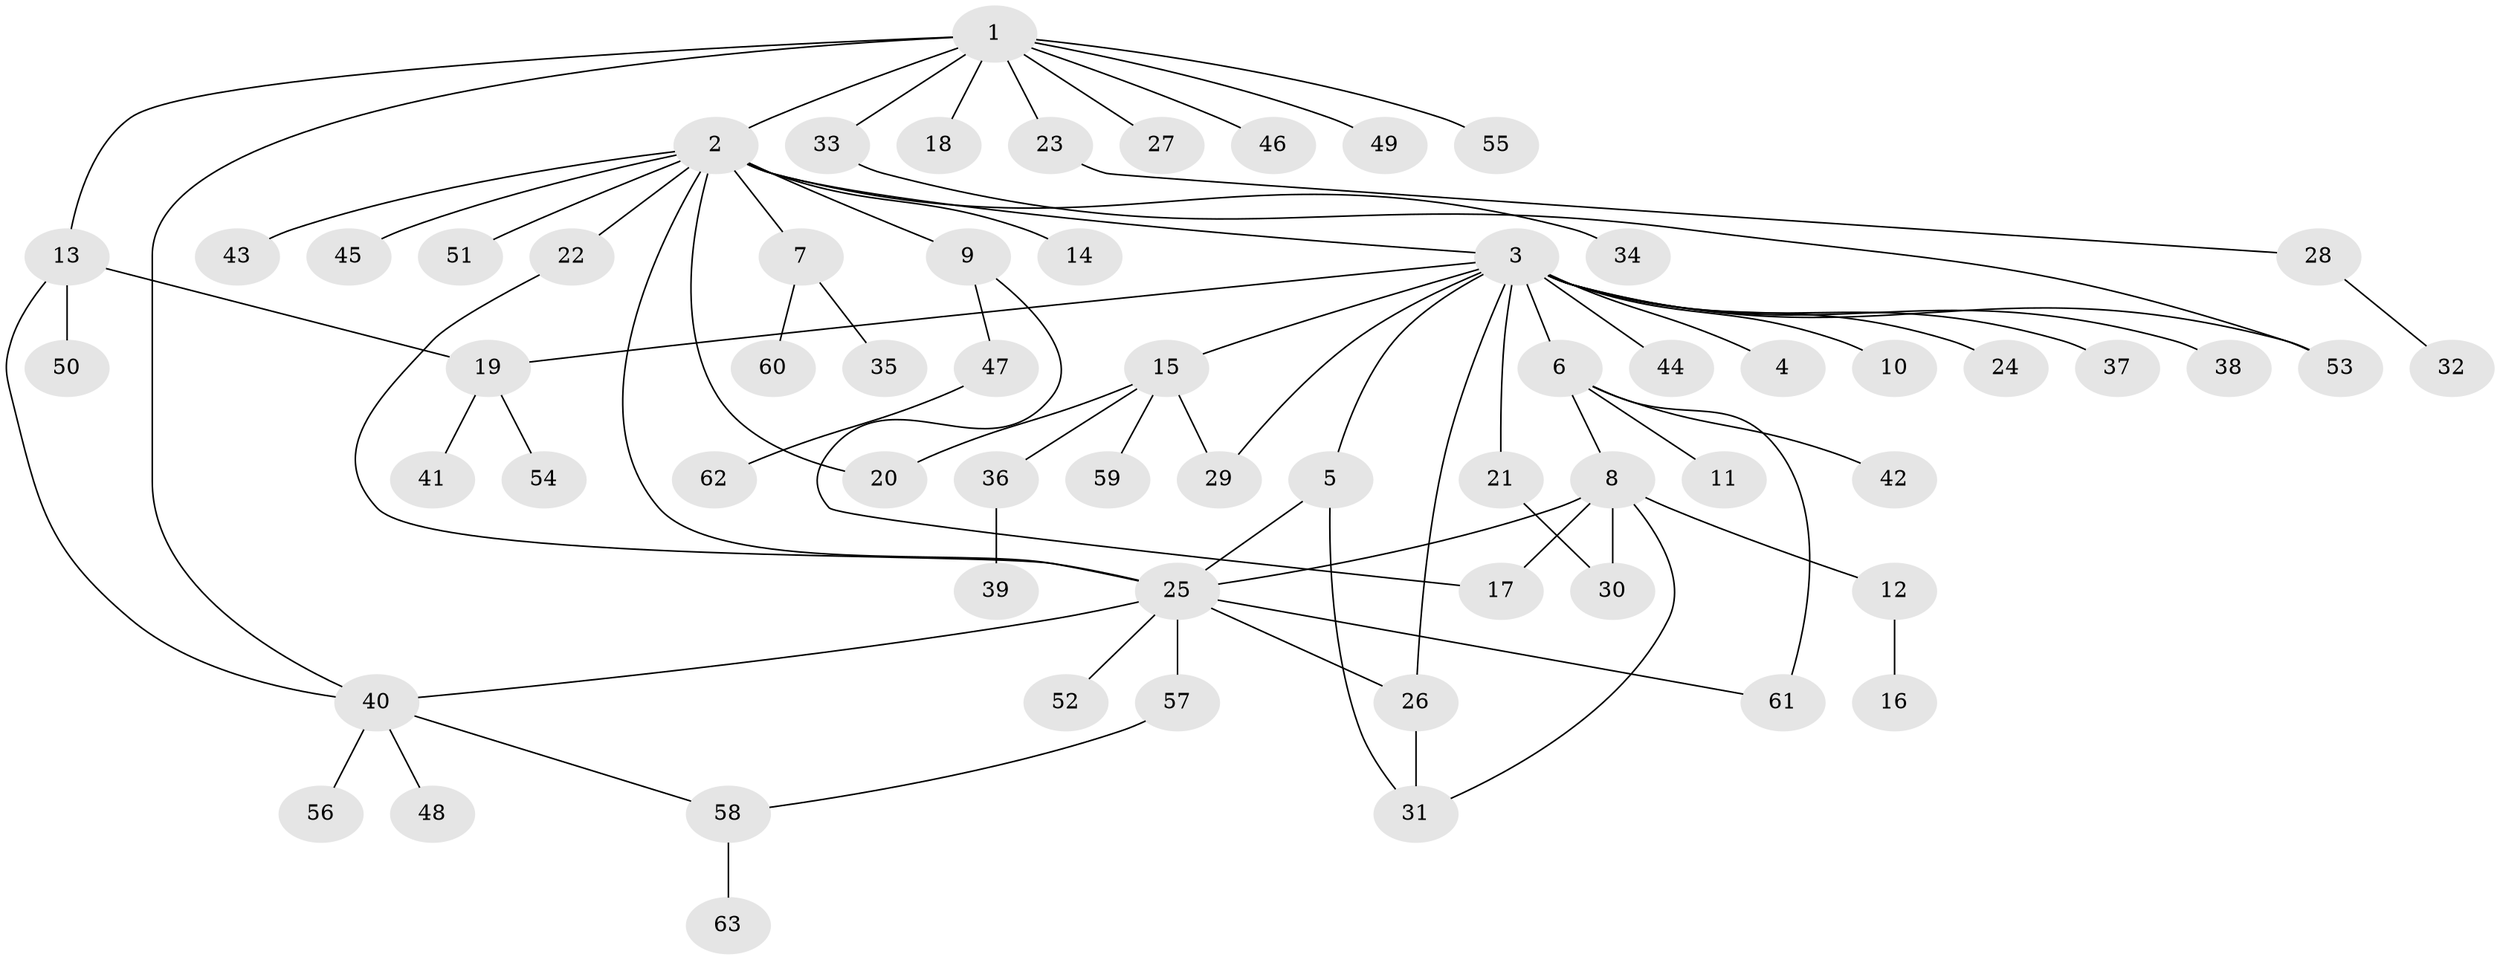 // original degree distribution, {11: 0.011235955056179775, 13: 0.011235955056179775, 16: 0.011235955056179775, 1: 0.5617977528089888, 3: 0.06741573033707865, 5: 0.033707865168539325, 4: 0.033707865168539325, 7: 0.011235955056179775, 2: 0.21348314606741572, 6: 0.02247191011235955, 10: 0.011235955056179775, 8: 0.011235955056179775}
// Generated by graph-tools (version 1.1) at 2025/50/03/04/25 22:50:45]
// undirected, 63 vertices, 78 edges
graph export_dot {
  node [color=gray90,style=filled];
  1;
  2;
  3;
  4;
  5;
  6;
  7;
  8;
  9;
  10;
  11;
  12;
  13;
  14;
  15;
  16;
  17;
  18;
  19;
  20;
  21;
  22;
  23;
  24;
  25;
  26;
  27;
  28;
  29;
  30;
  31;
  32;
  33;
  34;
  35;
  36;
  37;
  38;
  39;
  40;
  41;
  42;
  43;
  44;
  45;
  46;
  47;
  48;
  49;
  50;
  51;
  52;
  53;
  54;
  55;
  56;
  57;
  58;
  59;
  60;
  61;
  62;
  63;
  1 -- 2 [weight=1.0];
  1 -- 13 [weight=1.0];
  1 -- 18 [weight=1.0];
  1 -- 23 [weight=1.0];
  1 -- 27 [weight=1.0];
  1 -- 33 [weight=1.0];
  1 -- 40 [weight=1.0];
  1 -- 46 [weight=1.0];
  1 -- 49 [weight=1.0];
  1 -- 55 [weight=1.0];
  2 -- 3 [weight=1.0];
  2 -- 7 [weight=1.0];
  2 -- 9 [weight=1.0];
  2 -- 14 [weight=1.0];
  2 -- 20 [weight=1.0];
  2 -- 22 [weight=1.0];
  2 -- 25 [weight=1.0];
  2 -- 34 [weight=1.0];
  2 -- 43 [weight=1.0];
  2 -- 45 [weight=1.0];
  2 -- 51 [weight=1.0];
  3 -- 4 [weight=1.0];
  3 -- 5 [weight=1.0];
  3 -- 6 [weight=1.0];
  3 -- 10 [weight=1.0];
  3 -- 15 [weight=1.0];
  3 -- 19 [weight=1.0];
  3 -- 21 [weight=1.0];
  3 -- 24 [weight=1.0];
  3 -- 26 [weight=1.0];
  3 -- 29 [weight=1.0];
  3 -- 37 [weight=1.0];
  3 -- 38 [weight=1.0];
  3 -- 44 [weight=1.0];
  3 -- 53 [weight=1.0];
  5 -- 25 [weight=1.0];
  5 -- 31 [weight=1.0];
  6 -- 8 [weight=1.0];
  6 -- 11 [weight=1.0];
  6 -- 42 [weight=1.0];
  6 -- 61 [weight=1.0];
  7 -- 35 [weight=1.0];
  7 -- 60 [weight=1.0];
  8 -- 12 [weight=1.0];
  8 -- 17 [weight=1.0];
  8 -- 25 [weight=1.0];
  8 -- 30 [weight=1.0];
  8 -- 31 [weight=1.0];
  9 -- 17 [weight=1.0];
  9 -- 47 [weight=1.0];
  12 -- 16 [weight=1.0];
  13 -- 19 [weight=1.0];
  13 -- 40 [weight=1.0];
  13 -- 50 [weight=1.0];
  15 -- 20 [weight=1.0];
  15 -- 29 [weight=1.0];
  15 -- 36 [weight=1.0];
  15 -- 59 [weight=1.0];
  19 -- 41 [weight=1.0];
  19 -- 54 [weight=1.0];
  21 -- 30 [weight=1.0];
  22 -- 25 [weight=1.0];
  23 -- 28 [weight=1.0];
  25 -- 26 [weight=1.0];
  25 -- 40 [weight=1.0];
  25 -- 52 [weight=1.0];
  25 -- 57 [weight=1.0];
  25 -- 61 [weight=1.0];
  26 -- 31 [weight=3.0];
  28 -- 32 [weight=1.0];
  33 -- 53 [weight=1.0];
  36 -- 39 [weight=1.0];
  40 -- 48 [weight=1.0];
  40 -- 56 [weight=1.0];
  40 -- 58 [weight=1.0];
  47 -- 62 [weight=1.0];
  57 -- 58 [weight=1.0];
  58 -- 63 [weight=1.0];
}

